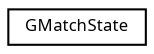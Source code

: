 digraph "Graphical Class Hierarchy"
{
  edge [fontname="Sans",fontsize="8",labelfontname="Sans",labelfontsize="8"];
  node [fontname="Sans",fontsize="8",shape=record];
  rankdir="LR";
  Node1 [label="GMatchState",height=0.2,width=0.4,color="black", fillcolor="white", style="filled",URL="$struct_g_match_state.html"];
}
